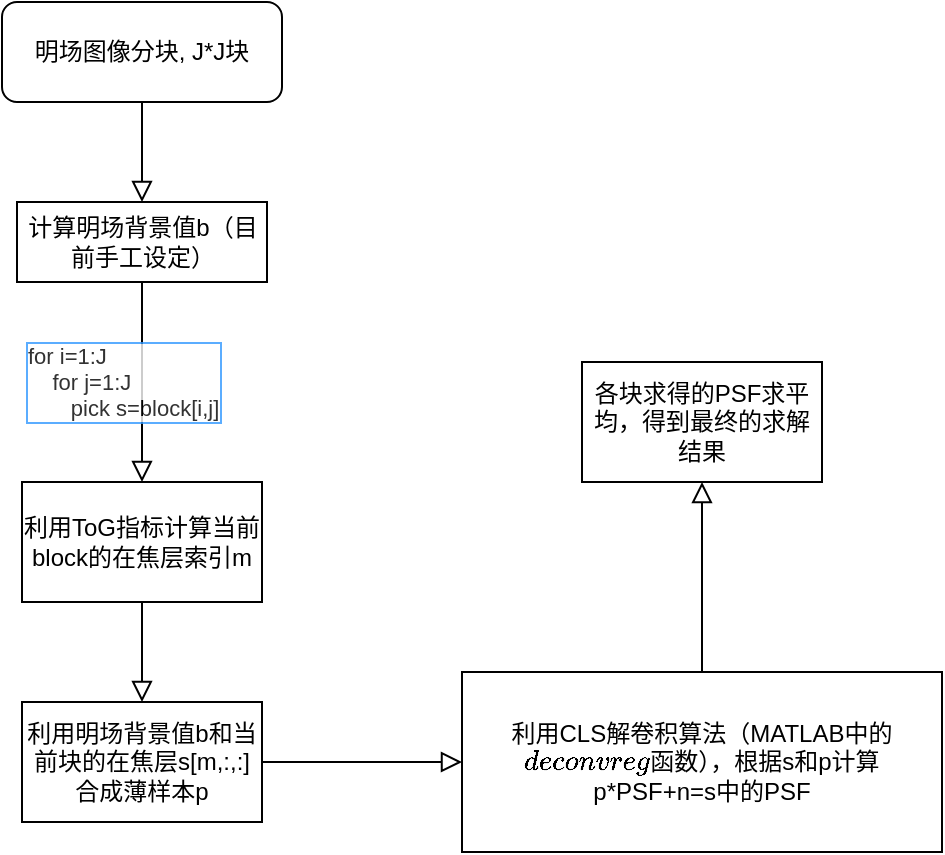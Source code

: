 <mxfile version="24.3.1" type="github">
  <diagram id="C5RBs43oDa-KdzZeNtuy" name="Page-1">
    <mxGraphModel dx="923" dy="530" grid="1" gridSize="10" guides="1" tooltips="1" connect="1" arrows="1" fold="1" page="1" pageScale="1" pageWidth="827" pageHeight="1169" math="0" shadow="0">
      <root>
        <mxCell id="WIyWlLk6GJQsqaUBKTNV-0" />
        <mxCell id="WIyWlLk6GJQsqaUBKTNV-1" parent="WIyWlLk6GJQsqaUBKTNV-0" />
        <mxCell id="WIyWlLk6GJQsqaUBKTNV-2" value="" style="rounded=0;html=1;jettySize=auto;orthogonalLoop=1;fontSize=11;endArrow=block;endFill=0;endSize=8;strokeWidth=1;shadow=0;labelBackgroundColor=none;edgeStyle=orthogonalEdgeStyle;entryX=0.5;entryY=0;entryDx=0;entryDy=0;exitX=0.5;exitY=1;exitDx=0;exitDy=0;" parent="WIyWlLk6GJQsqaUBKTNV-1" source="ZVZWPxP480O0gG1tIGuu-4" target="ZVZWPxP480O0gG1tIGuu-1" edge="1">
          <mxGeometry relative="1" as="geometry">
            <mxPoint x="230" y="170" as="sourcePoint" />
            <mxPoint x="230" y="260" as="targetPoint" />
          </mxGeometry>
        </mxCell>
        <mxCell id="ZVZWPxP480O0gG1tIGuu-0" value="for i=1:J&lt;div&gt;&amp;nbsp; &amp;nbsp; for j=1:J&lt;/div&gt;&lt;div&gt;&amp;nbsp; &amp;nbsp; &amp;nbsp; &amp;nbsp;pick s=block[i,j]&lt;/div&gt;" style="edgeLabel;html=1;align=left;verticalAlign=middle;resizable=0;points=[];labelBorderColor=#3399FF;textShadow=0;textOpacity=80;" vertex="1" connectable="0" parent="WIyWlLk6GJQsqaUBKTNV-2">
          <mxGeometry x="-0.149" y="-3" relative="1" as="geometry">
            <mxPoint x="-57" y="7" as="offset" />
          </mxGeometry>
        </mxCell>
        <mxCell id="ZVZWPxP480O0gG1tIGuu-5" value="" style="edgeStyle=orthogonalEdgeStyle;rounded=0;orthogonalLoop=1;jettySize=auto;html=1;endArrow=block;endFill=0;endSize=8;" edge="1" parent="WIyWlLk6GJQsqaUBKTNV-1" source="WIyWlLk6GJQsqaUBKTNV-3" target="ZVZWPxP480O0gG1tIGuu-4">
          <mxGeometry relative="1" as="geometry" />
        </mxCell>
        <mxCell id="WIyWlLk6GJQsqaUBKTNV-3" value="明场图像分块, J*J块" style="rounded=1;whiteSpace=wrap;html=1;fontSize=12;glass=0;strokeWidth=1;shadow=0;" parent="WIyWlLk6GJQsqaUBKTNV-1" vertex="1">
          <mxGeometry x="160" y="30" width="140" height="50" as="geometry" />
        </mxCell>
        <mxCell id="ZVZWPxP480O0gG1tIGuu-7" value="" style="edgeStyle=orthogonalEdgeStyle;rounded=0;orthogonalLoop=1;jettySize=auto;html=1;endSize=8;endArrow=block;endFill=0;" edge="1" parent="WIyWlLk6GJQsqaUBKTNV-1" source="ZVZWPxP480O0gG1tIGuu-1" target="ZVZWPxP480O0gG1tIGuu-6">
          <mxGeometry relative="1" as="geometry" />
        </mxCell>
        <mxCell id="ZVZWPxP480O0gG1tIGuu-1" value="利用ToG指标计算当前block的在焦层索引m" style="rounded=0;whiteSpace=wrap;html=1;" vertex="1" parent="WIyWlLk6GJQsqaUBKTNV-1">
          <mxGeometry x="170" y="270" width="120" height="60" as="geometry" />
        </mxCell>
        <mxCell id="ZVZWPxP480O0gG1tIGuu-4" value="计算明场背景值b（目前手工设定）" style="rounded=0;whiteSpace=wrap;html=1;" vertex="1" parent="WIyWlLk6GJQsqaUBKTNV-1">
          <mxGeometry x="167.5" y="130" width="125" height="40" as="geometry" />
        </mxCell>
        <mxCell id="ZVZWPxP480O0gG1tIGuu-10" value="" style="edgeStyle=orthogonalEdgeStyle;rounded=0;orthogonalLoop=1;jettySize=auto;html=1;endSize=8;endArrow=block;endFill=0;" edge="1" parent="WIyWlLk6GJQsqaUBKTNV-1" source="ZVZWPxP480O0gG1tIGuu-6" target="ZVZWPxP480O0gG1tIGuu-8">
          <mxGeometry relative="1" as="geometry" />
        </mxCell>
        <mxCell id="ZVZWPxP480O0gG1tIGuu-6" value="利用明场背景值b和当前块的在焦层s[m,:,:]合成薄样本p" style="rounded=0;whiteSpace=wrap;html=1;" vertex="1" parent="WIyWlLk6GJQsqaUBKTNV-1">
          <mxGeometry x="170" y="380" width="120" height="60" as="geometry" />
        </mxCell>
        <mxCell id="ZVZWPxP480O0gG1tIGuu-12" value="" style="edgeStyle=orthogonalEdgeStyle;rounded=0;orthogonalLoop=1;jettySize=auto;html=1;endSize=8;endArrow=block;endFill=0;" edge="1" parent="WIyWlLk6GJQsqaUBKTNV-1" source="ZVZWPxP480O0gG1tIGuu-8" target="ZVZWPxP480O0gG1tIGuu-11">
          <mxGeometry relative="1" as="geometry">
            <Array as="points">
              <mxPoint x="510" y="300" />
              <mxPoint x="510" y="300" />
            </Array>
          </mxGeometry>
        </mxCell>
        <mxCell id="ZVZWPxP480O0gG1tIGuu-8" value="利用CLS解卷积算法（MATLAB中的`deconvreg`函数），根据s和p计算p*PSF+n=s中的PSF" style="rounded=0;whiteSpace=wrap;html=1;" vertex="1" parent="WIyWlLk6GJQsqaUBKTNV-1">
          <mxGeometry x="390" y="365" width="240" height="90" as="geometry" />
        </mxCell>
        <mxCell id="ZVZWPxP480O0gG1tIGuu-11" value="各块求得的PSF求平均，得到最终的求解结果" style="rounded=0;whiteSpace=wrap;html=1;" vertex="1" parent="WIyWlLk6GJQsqaUBKTNV-1">
          <mxGeometry x="450" y="210" width="120" height="60" as="geometry" />
        </mxCell>
      </root>
    </mxGraphModel>
  </diagram>
</mxfile>
